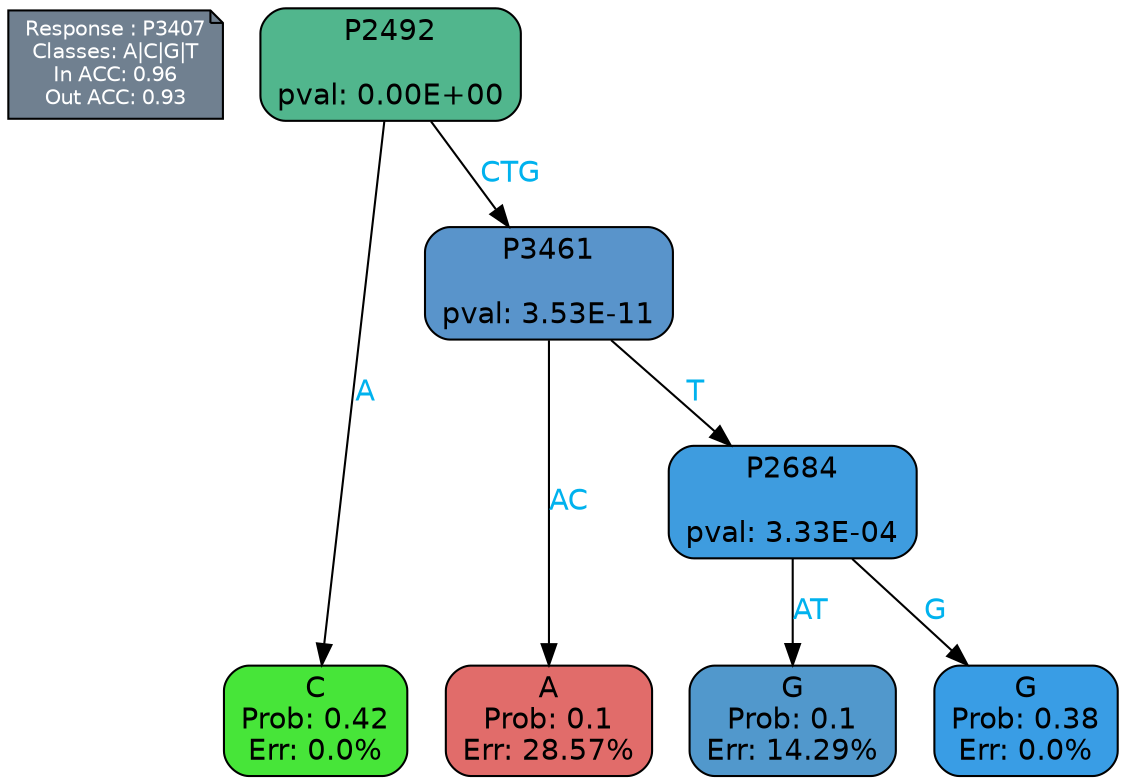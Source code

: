 digraph Tree {
node [shape=box, style="filled, rounded", color="black", fontname=helvetica] ;
graph [ranksep=equally, splines=polylines, bgcolor=transparent, dpi=600] ;
edge [fontname=helvetica] ;
LEGEND [label="Response : P3407
Classes: A|C|G|T
In ACC: 0.96
Out ACC: 0.93
",shape=note,align=left,style=filled,fillcolor="slategray",fontcolor="white",fontsize=10];1 [label="P2492

pval: 0.00E+00", fillcolor="#51b68d"] ;
2 [label="C
Prob: 0.42
Err: 0.0%", fillcolor="#47e539"] ;
3 [label="P3461

pval: 3.53E-11", fillcolor="#5994cb"] ;
4 [label="A
Prob: 0.1
Err: 28.57%", fillcolor="#e16c6a"] ;
5 [label="P2684

pval: 3.33E-04", fillcolor="#3e9cdf"] ;
6 [label="G
Prob: 0.1
Err: 14.29%", fillcolor="#5198cc"] ;
7 [label="G
Prob: 0.38
Err: 0.0%", fillcolor="#399de5"] ;
1 -> 2 [label="A",fontcolor=deepskyblue2] ;
1 -> 3 [label="CTG",fontcolor=deepskyblue2] ;
3 -> 4 [label="AC",fontcolor=deepskyblue2] ;
3 -> 5 [label="T",fontcolor=deepskyblue2] ;
5 -> 6 [label="AT",fontcolor=deepskyblue2] ;
5 -> 7 [label="G",fontcolor=deepskyblue2] ;
{rank = same; 2;4;6;7;}{rank = same; LEGEND;1;}}